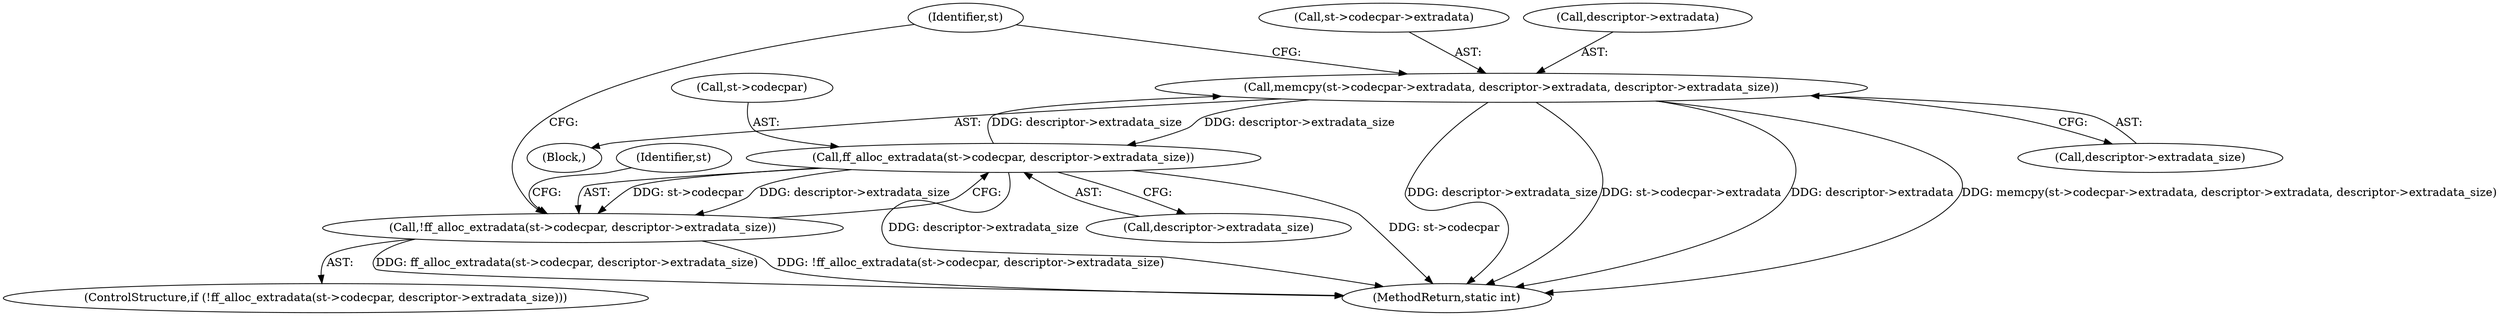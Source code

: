 digraph "0_FFmpeg_bab0716c7f4793ec42e05a5aa7e80d82a0dd4e75@API" {
"1001913" [label="(Call,memcpy(st->codecpar->extradata, descriptor->extradata, descriptor->extradata_size))"];
"1001905" [label="(Call,ff_alloc_extradata(st->codecpar, descriptor->extradata_size))"];
"1001913" [label="(Call,memcpy(st->codecpar->extradata, descriptor->extradata, descriptor->extradata_size))"];
"1001904" [label="(Call,!ff_alloc_extradata(st->codecpar, descriptor->extradata_size))"];
"1001904" [label="(Call,!ff_alloc_extradata(st->codecpar, descriptor->extradata_size))"];
"1001922" [label="(Call,descriptor->extradata_size)"];
"1001913" [label="(Call,memcpy(st->codecpar->extradata, descriptor->extradata, descriptor->extradata_size))"];
"1001905" [label="(Call,ff_alloc_extradata(st->codecpar, descriptor->extradata_size))"];
"1001916" [label="(Identifier,st)"];
"1001903" [label="(ControlStructure,if (!ff_alloc_extradata(st->codecpar, descriptor->extradata_size)))"];
"1001906" [label="(Call,st->codecpar)"];
"1001970" [label="(Identifier,st)"];
"1001912" [label="(Block,)"];
"1001919" [label="(Call,descriptor->extradata)"];
"1001909" [label="(Call,descriptor->extradata_size)"];
"1001914" [label="(Call,st->codecpar->extradata)"];
"1001991" [label="(MethodReturn,static int)"];
"1001913" -> "1001912"  [label="AST: "];
"1001913" -> "1001922"  [label="CFG: "];
"1001914" -> "1001913"  [label="AST: "];
"1001919" -> "1001913"  [label="AST: "];
"1001922" -> "1001913"  [label="AST: "];
"1001970" -> "1001913"  [label="CFG: "];
"1001913" -> "1001991"  [label="DDG: descriptor->extradata_size"];
"1001913" -> "1001991"  [label="DDG: st->codecpar->extradata"];
"1001913" -> "1001991"  [label="DDG: descriptor->extradata"];
"1001913" -> "1001991"  [label="DDG: memcpy(st->codecpar->extradata, descriptor->extradata, descriptor->extradata_size)"];
"1001913" -> "1001905"  [label="DDG: descriptor->extradata_size"];
"1001905" -> "1001913"  [label="DDG: descriptor->extradata_size"];
"1001905" -> "1001904"  [label="AST: "];
"1001905" -> "1001909"  [label="CFG: "];
"1001906" -> "1001905"  [label="AST: "];
"1001909" -> "1001905"  [label="AST: "];
"1001904" -> "1001905"  [label="CFG: "];
"1001905" -> "1001991"  [label="DDG: descriptor->extradata_size"];
"1001905" -> "1001991"  [label="DDG: st->codecpar"];
"1001905" -> "1001904"  [label="DDG: st->codecpar"];
"1001905" -> "1001904"  [label="DDG: descriptor->extradata_size"];
"1001904" -> "1001903"  [label="AST: "];
"1001916" -> "1001904"  [label="CFG: "];
"1001970" -> "1001904"  [label="CFG: "];
"1001904" -> "1001991"  [label="DDG: ff_alloc_extradata(st->codecpar, descriptor->extradata_size)"];
"1001904" -> "1001991"  [label="DDG: !ff_alloc_extradata(st->codecpar, descriptor->extradata_size)"];
}
